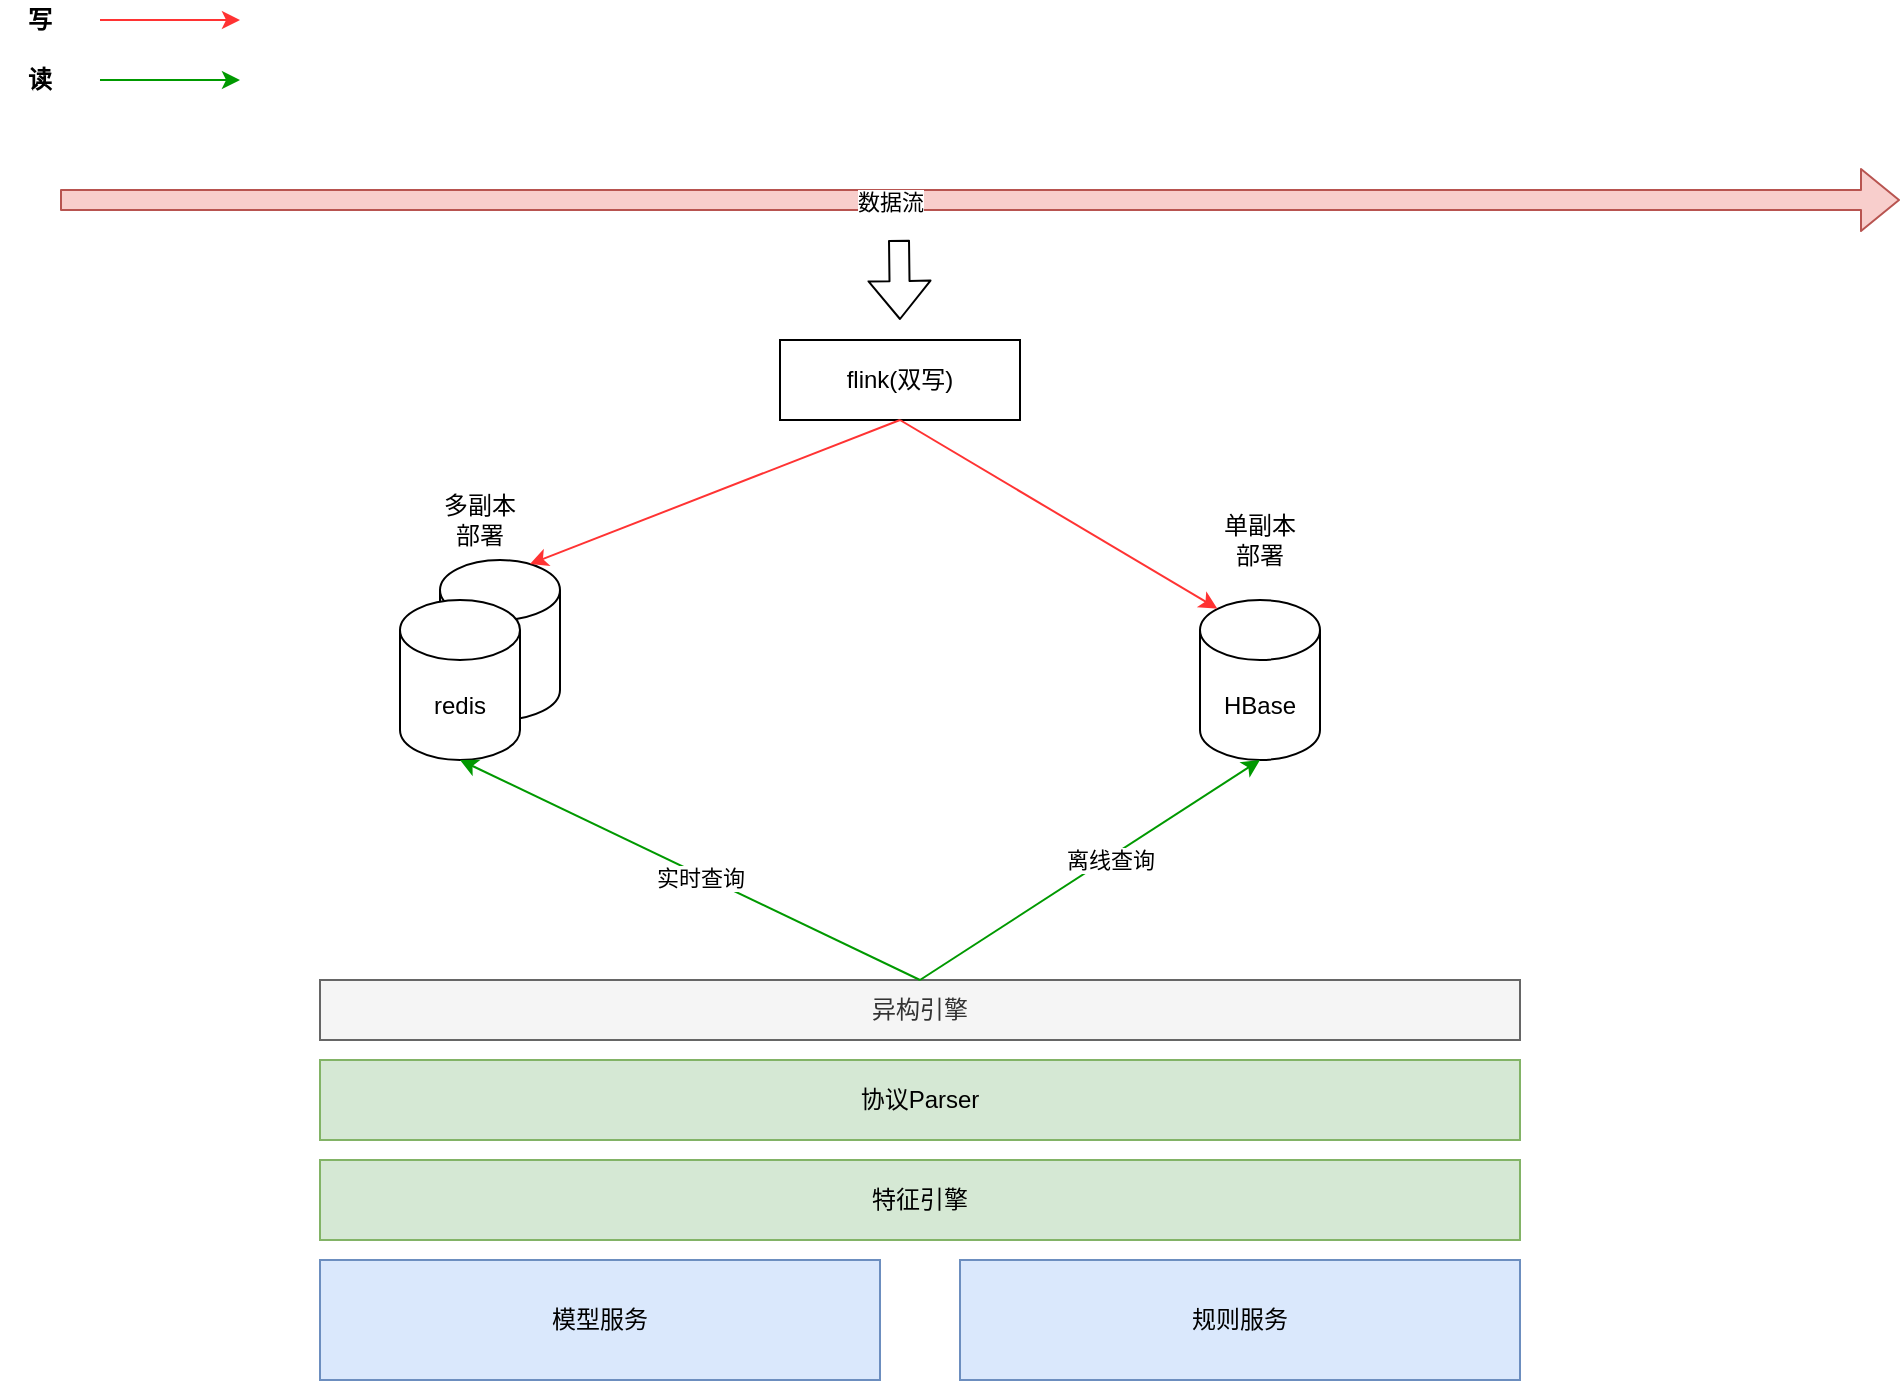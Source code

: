 <mxfile version="14.3.0" type="github">
  <diagram id="w0sEvAu_Ney4PjW5WM7X" name="Page-1">
    <mxGraphModel dx="1257" dy="786" grid="1" gridSize="10" guides="1" tooltips="1" connect="1" arrows="1" fold="1" page="1" pageScale="1" pageWidth="827" pageHeight="1169" math="0" shadow="0">
      <root>
        <mxCell id="0" />
        <mxCell id="1" parent="0" />
        <mxCell id="opyyuAFiJixU8oToXxR8-1" value="" style="shape=flexArrow;endArrow=classic;html=1;fillColor=#f8cecc;strokeColor=#b85450;" edge="1" parent="1">
          <mxGeometry width="50" height="50" relative="1" as="geometry">
            <mxPoint x="30" y="140" as="sourcePoint" />
            <mxPoint x="950" y="140" as="targetPoint" />
          </mxGeometry>
        </mxCell>
        <mxCell id="opyyuAFiJixU8oToXxR8-35" value="数据流" style="edgeLabel;html=1;align=center;verticalAlign=middle;resizable=0;points=[];" vertex="1" connectable="0" parent="opyyuAFiJixU8oToXxR8-1">
          <mxGeometry x="-0.098" y="-1" relative="1" as="geometry">
            <mxPoint as="offset" />
          </mxGeometry>
        </mxCell>
        <mxCell id="opyyuAFiJixU8oToXxR8-2" value="" style="endArrow=classic;html=1;strokeColor=#FF3333;fontStyle=1" edge="1" parent="1">
          <mxGeometry width="50" height="50" relative="1" as="geometry">
            <mxPoint x="50" y="50" as="sourcePoint" />
            <mxPoint x="120" y="50" as="targetPoint" />
          </mxGeometry>
        </mxCell>
        <mxCell id="opyyuAFiJixU8oToXxR8-4" value="写" style="text;html=1;strokeColor=none;fillColor=none;align=center;verticalAlign=middle;whiteSpace=wrap;rounded=0;fontStyle=1" vertex="1" parent="1">
          <mxGeometry y="40" width="40" height="20" as="geometry" />
        </mxCell>
        <mxCell id="opyyuAFiJixU8oToXxR8-33" value="" style="endArrow=classic;html=1;strokeColor=#009900;fontStyle=1" edge="1" parent="1">
          <mxGeometry width="50" height="50" relative="1" as="geometry">
            <mxPoint x="50" y="80" as="sourcePoint" />
            <mxPoint x="120" y="80" as="targetPoint" />
          </mxGeometry>
        </mxCell>
        <mxCell id="opyyuAFiJixU8oToXxR8-34" value="读" style="text;html=1;strokeColor=none;fillColor=none;align=center;verticalAlign=middle;whiteSpace=wrap;rounded=0;fontStyle=1" vertex="1" parent="1">
          <mxGeometry y="70" width="40" height="20" as="geometry" />
        </mxCell>
        <mxCell id="opyyuAFiJixU8oToXxR8-44" value="协议Parser" style="rounded=0;whiteSpace=wrap;html=1;fillColor=#d5e8d4;strokeColor=#82b366;" vertex="1" parent="1">
          <mxGeometry x="160" y="570" width="600" height="40" as="geometry" />
        </mxCell>
        <mxCell id="opyyuAFiJixU8oToXxR8-45" value="模型服务" style="rounded=0;whiteSpace=wrap;html=1;fillColor=#dae8fc;strokeColor=#6c8ebf;" vertex="1" parent="1">
          <mxGeometry x="160" y="670" width="280" height="60" as="geometry" />
        </mxCell>
        <mxCell id="opyyuAFiJixU8oToXxR8-46" value="规则服务" style="rounded=0;whiteSpace=wrap;html=1;fillColor=#dae8fc;strokeColor=#6c8ebf;" vertex="1" parent="1">
          <mxGeometry x="480" y="670" width="280" height="60" as="geometry" />
        </mxCell>
        <mxCell id="opyyuAFiJixU8oToXxR8-47" value="特征引擎" style="rounded=0;whiteSpace=wrap;html=1;fillColor=#d5e8d4;strokeColor=#82b366;" vertex="1" parent="1">
          <mxGeometry x="160" y="620" width="600" height="40" as="geometry" />
        </mxCell>
        <mxCell id="opyyuAFiJixU8oToXxR8-48" value="flink(双写)" style="rounded=0;whiteSpace=wrap;html=1;" vertex="1" parent="1">
          <mxGeometry x="390" y="210" width="120" height="40" as="geometry" />
        </mxCell>
        <mxCell id="opyyuAFiJixU8oToXxR8-49" value="" style="group" vertex="1" connectable="0" parent="1">
          <mxGeometry x="600" y="300" width="60" height="120" as="geometry" />
        </mxCell>
        <mxCell id="opyyuAFiJixU8oToXxR8-37" value="HBase" style="shape=cylinder3;whiteSpace=wrap;html=1;boundedLbl=1;backgroundOutline=1;size=15;" vertex="1" parent="opyyuAFiJixU8oToXxR8-49">
          <mxGeometry y="40" width="60" height="80" as="geometry" />
        </mxCell>
        <mxCell id="opyyuAFiJixU8oToXxR8-40" value="单副本部署" style="text;html=1;strokeColor=none;fillColor=none;align=center;verticalAlign=middle;whiteSpace=wrap;rounded=0;" vertex="1" parent="opyyuAFiJixU8oToXxR8-49">
          <mxGeometry x="10" width="40" height="20" as="geometry" />
        </mxCell>
        <mxCell id="opyyuAFiJixU8oToXxR8-50" value="" style="group" vertex="1" connectable="0" parent="1">
          <mxGeometry x="200" y="290" width="80" height="130" as="geometry" />
        </mxCell>
        <mxCell id="opyyuAFiJixU8oToXxR8-38" value="" style="shape=cylinder3;whiteSpace=wrap;html=1;boundedLbl=1;backgroundOutline=1;size=15;" vertex="1" parent="opyyuAFiJixU8oToXxR8-50">
          <mxGeometry x="20" y="30" width="60" height="80" as="geometry" />
        </mxCell>
        <mxCell id="opyyuAFiJixU8oToXxR8-36" value="redis" style="shape=cylinder3;whiteSpace=wrap;html=1;boundedLbl=1;backgroundOutline=1;size=15;" vertex="1" parent="opyyuAFiJixU8oToXxR8-50">
          <mxGeometry y="50" width="60" height="80" as="geometry" />
        </mxCell>
        <mxCell id="opyyuAFiJixU8oToXxR8-39" value="多副本部署" style="text;html=1;strokeColor=none;fillColor=none;align=center;verticalAlign=middle;whiteSpace=wrap;rounded=0;" vertex="1" parent="opyyuAFiJixU8oToXxR8-50">
          <mxGeometry x="20" width="40" height="20" as="geometry" />
        </mxCell>
        <mxCell id="opyyuAFiJixU8oToXxR8-51" value="" style="endArrow=classic;html=1;strokeColor=#FF3333;fontStyle=1;exitX=0.5;exitY=1;exitDx=0;exitDy=0;entryX=0.75;entryY=0.025;entryDx=0;entryDy=0;entryPerimeter=0;" edge="1" parent="1" source="opyyuAFiJixU8oToXxR8-48" target="opyyuAFiJixU8oToXxR8-38">
          <mxGeometry width="50" height="50" relative="1" as="geometry">
            <mxPoint x="350" y="290" as="sourcePoint" />
            <mxPoint x="420" y="290" as="targetPoint" />
          </mxGeometry>
        </mxCell>
        <mxCell id="opyyuAFiJixU8oToXxR8-52" value="" style="endArrow=classic;html=1;strokeColor=#FF3333;fontStyle=1;exitX=0.5;exitY=1;exitDx=0;exitDy=0;entryX=0.145;entryY=0;entryDx=0;entryDy=4.35;entryPerimeter=0;" edge="1" parent="1" source="opyyuAFiJixU8oToXxR8-48" target="opyyuAFiJixU8oToXxR8-37">
          <mxGeometry width="50" height="50" relative="1" as="geometry">
            <mxPoint x="460" y="210" as="sourcePoint" />
            <mxPoint x="275" y="332" as="targetPoint" />
          </mxGeometry>
        </mxCell>
        <mxCell id="opyyuAFiJixU8oToXxR8-53" value="" style="shape=flexArrow;endArrow=classic;html=1;" edge="1" parent="1">
          <mxGeometry width="50" height="50" relative="1" as="geometry">
            <mxPoint x="449.5" y="160" as="sourcePoint" />
            <mxPoint x="450" y="200" as="targetPoint" />
          </mxGeometry>
        </mxCell>
        <mxCell id="opyyuAFiJixU8oToXxR8-54" value="异构引擎" style="rounded=0;whiteSpace=wrap;html=1;fillColor=#f5f5f5;strokeColor=#666666;fontColor=#333333;" vertex="1" parent="1">
          <mxGeometry x="160" y="530" width="600" height="30" as="geometry" />
        </mxCell>
        <mxCell id="opyyuAFiJixU8oToXxR8-56" value="" style="endArrow=classic;html=1;strokeColor=#009900;fontStyle=1;exitX=0.5;exitY=0;exitDx=0;exitDy=0;entryX=0.5;entryY=1;entryDx=0;entryDy=0;entryPerimeter=0;" edge="1" parent="1" source="opyyuAFiJixU8oToXxR8-54" target="opyyuAFiJixU8oToXxR8-36">
          <mxGeometry width="50" height="50" relative="1" as="geometry">
            <mxPoint x="60" y="90" as="sourcePoint" />
            <mxPoint x="130" y="90" as="targetPoint" />
          </mxGeometry>
        </mxCell>
        <mxCell id="opyyuAFiJixU8oToXxR8-58" value="实时查询" style="edgeLabel;html=1;align=center;verticalAlign=middle;resizable=0;points=[];" vertex="1" connectable="0" parent="opyyuAFiJixU8oToXxR8-56">
          <mxGeometry x="-0.045" y="1" relative="1" as="geometry">
            <mxPoint as="offset" />
          </mxGeometry>
        </mxCell>
        <mxCell id="opyyuAFiJixU8oToXxR8-57" value="" style="endArrow=classic;html=1;strokeColor=#009900;fontStyle=1;entryX=0.5;entryY=1;entryDx=0;entryDy=0;entryPerimeter=0;" edge="1" parent="1" target="opyyuAFiJixU8oToXxR8-37">
          <mxGeometry width="50" height="50" relative="1" as="geometry">
            <mxPoint x="460" y="530" as="sourcePoint" />
            <mxPoint x="240" y="430" as="targetPoint" />
          </mxGeometry>
        </mxCell>
        <mxCell id="opyyuAFiJixU8oToXxR8-59" value="离线查询" style="edgeLabel;html=1;align=center;verticalAlign=middle;resizable=0;points=[];" vertex="1" connectable="0" parent="opyyuAFiJixU8oToXxR8-57">
          <mxGeometry x="0.11" y="-1" relative="1" as="geometry">
            <mxPoint as="offset" />
          </mxGeometry>
        </mxCell>
      </root>
    </mxGraphModel>
  </diagram>
</mxfile>
